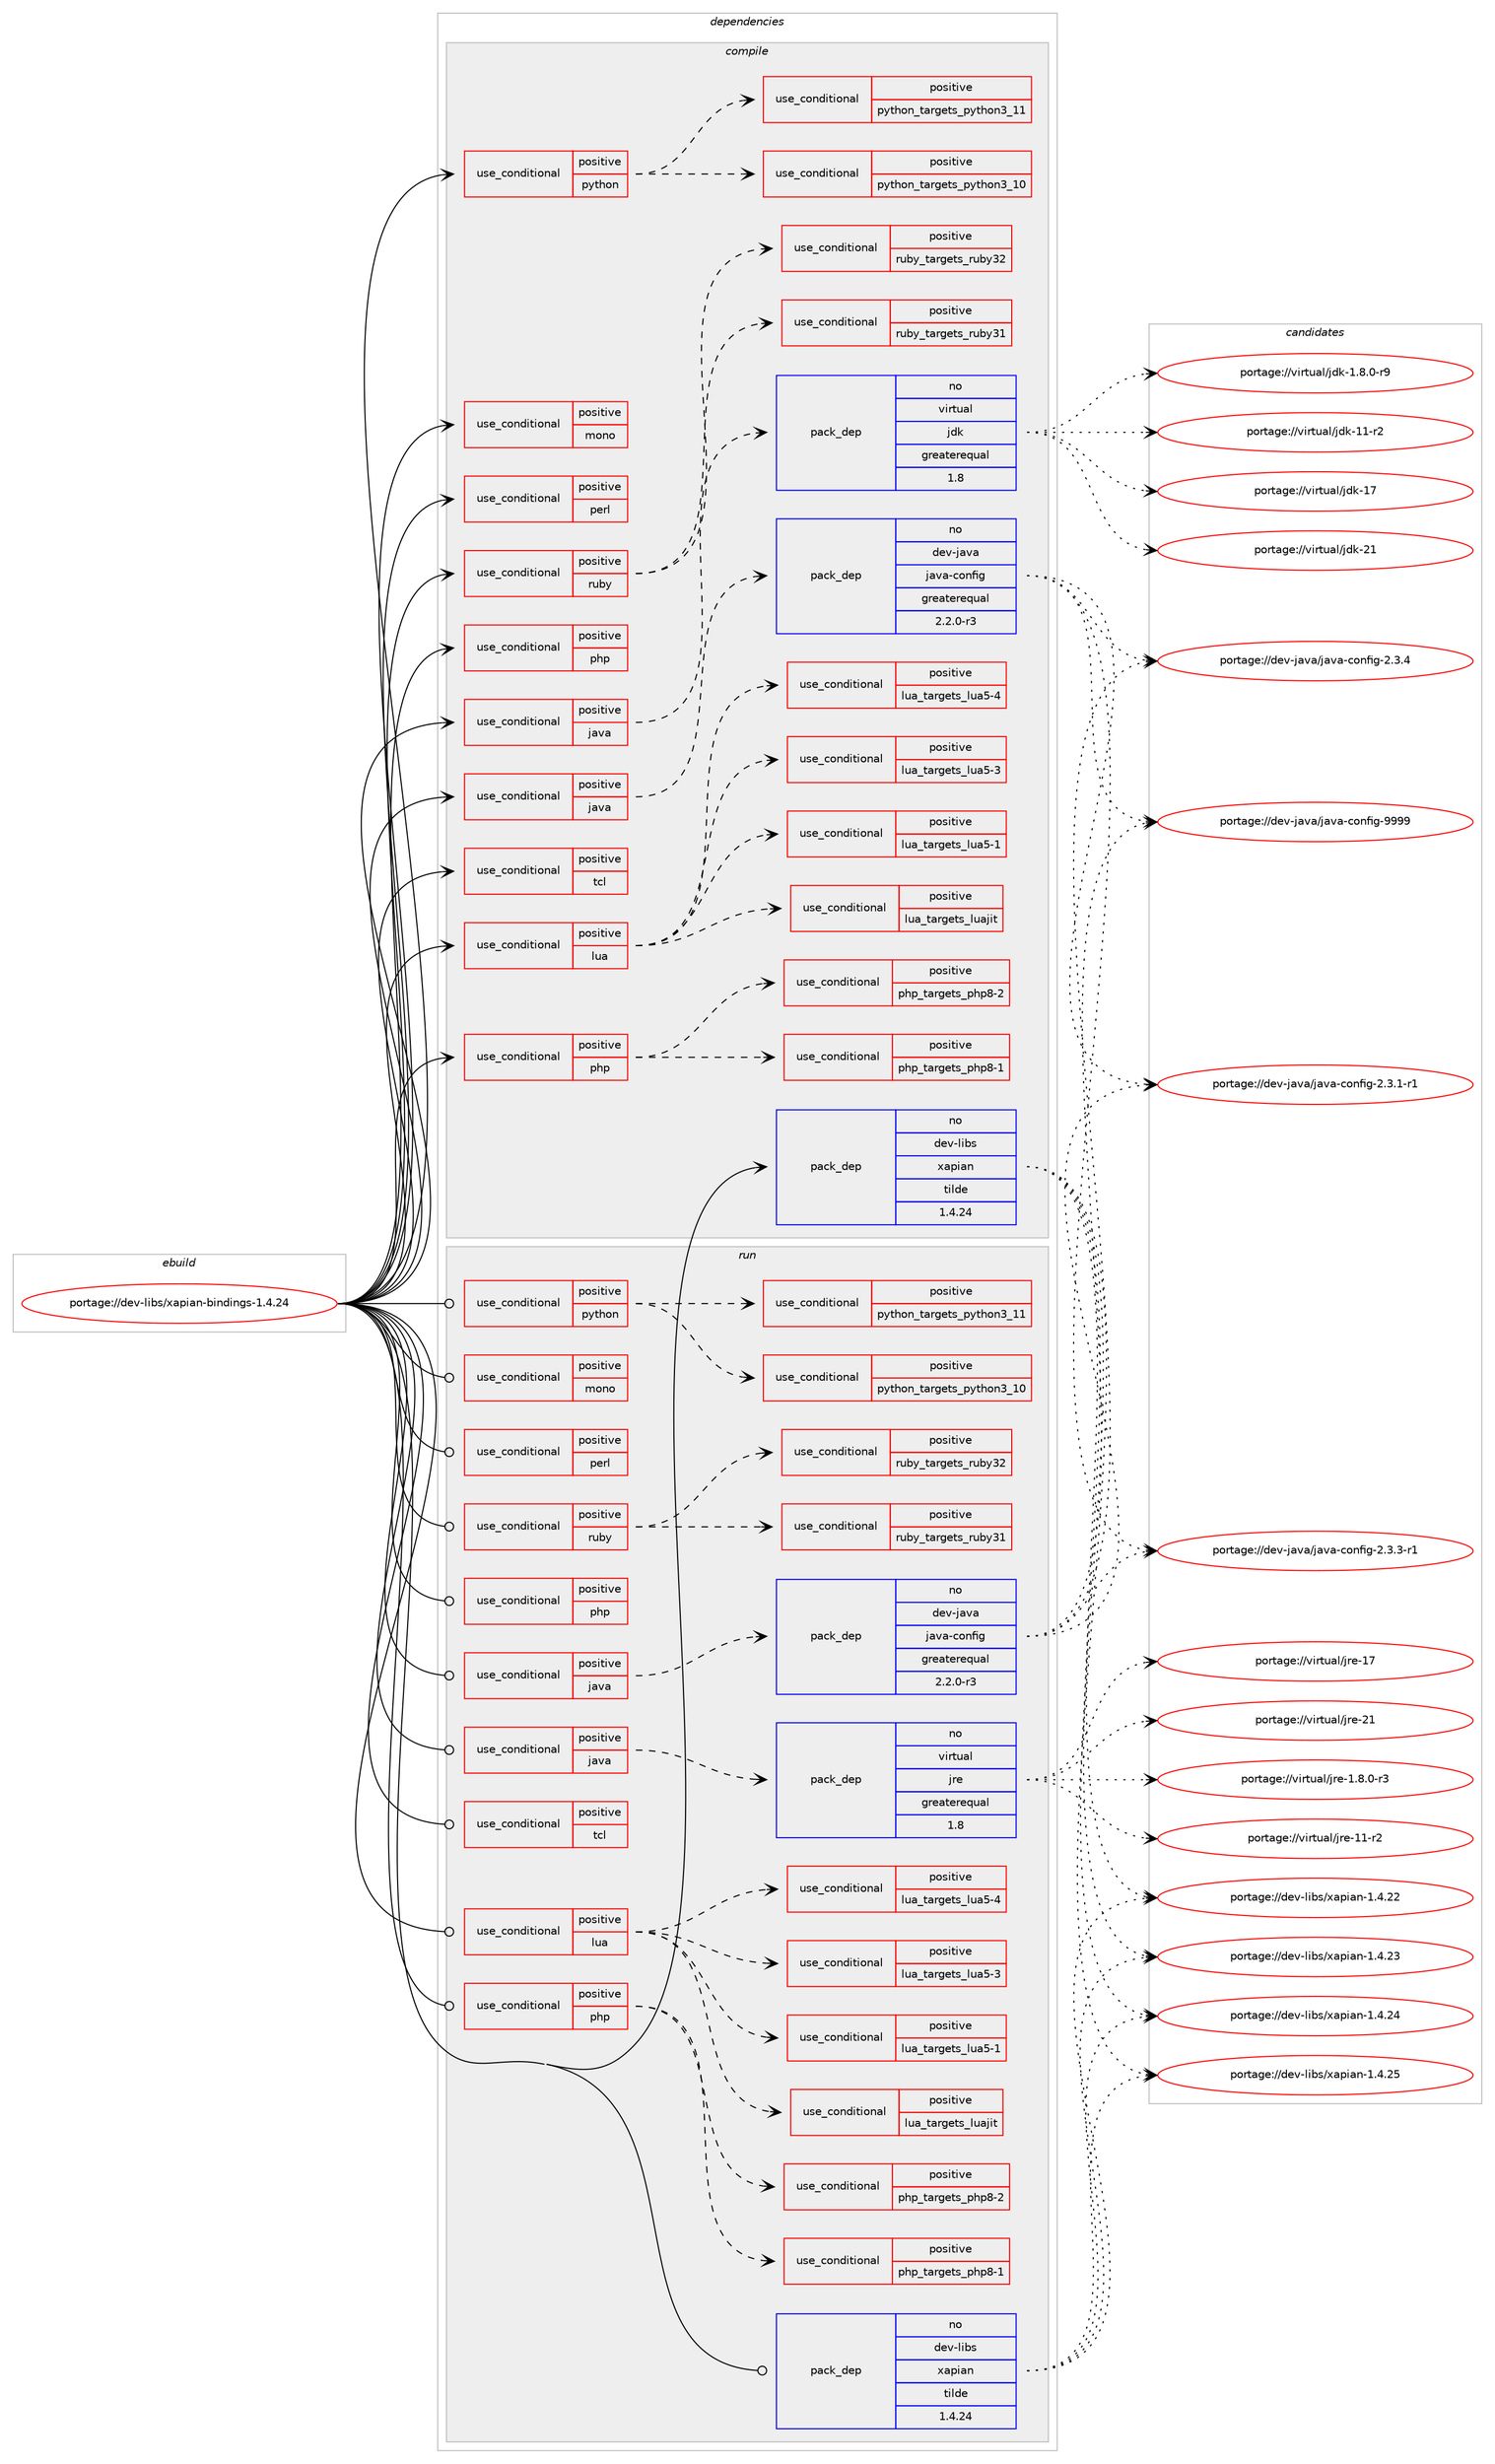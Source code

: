 digraph prolog {

# *************
# Graph options
# *************

newrank=true;
concentrate=true;
compound=true;
graph [rankdir=LR,fontname=Helvetica,fontsize=10,ranksep=1.5];#, ranksep=2.5, nodesep=0.2];
edge  [arrowhead=vee];
node  [fontname=Helvetica,fontsize=10];

# **********
# The ebuild
# **********

subgraph cluster_leftcol {
color=gray;
rank=same;
label=<<i>ebuild</i>>;
id [label="portage://dev-libs/xapian-bindings-1.4.24", color=red, width=4, href="../dev-libs/xapian-bindings-1.4.24.svg"];
}

# ****************
# The dependencies
# ****************

subgraph cluster_midcol {
color=gray;
label=<<i>dependencies</i>>;
subgraph cluster_compile {
fillcolor="#eeeeee";
style=filled;
label=<<i>compile</i>>;
subgraph cond27847 {
dependency58388 [label=<<TABLE BORDER="0" CELLBORDER="1" CELLSPACING="0" CELLPADDING="4"><TR><TD ROWSPAN="3" CELLPADDING="10">use_conditional</TD></TR><TR><TD>positive</TD></TR><TR><TD>java</TD></TR></TABLE>>, shape=none, color=red];
subgraph pack29377 {
dependency58389 [label=<<TABLE BORDER="0" CELLBORDER="1" CELLSPACING="0" CELLPADDING="4" WIDTH="220"><TR><TD ROWSPAN="6" CELLPADDING="30">pack_dep</TD></TR><TR><TD WIDTH="110">no</TD></TR><TR><TD>dev-java</TD></TR><TR><TD>java-config</TD></TR><TR><TD>greaterequal</TD></TR><TR><TD>2.2.0-r3</TD></TR></TABLE>>, shape=none, color=blue];
}
dependency58388:e -> dependency58389:w [weight=20,style="dashed",arrowhead="vee"];
}
id:e -> dependency58388:w [weight=20,style="solid",arrowhead="vee"];
subgraph cond27848 {
dependency58390 [label=<<TABLE BORDER="0" CELLBORDER="1" CELLSPACING="0" CELLPADDING="4"><TR><TD ROWSPAN="3" CELLPADDING="10">use_conditional</TD></TR><TR><TD>positive</TD></TR><TR><TD>java</TD></TR></TABLE>>, shape=none, color=red];
subgraph pack29378 {
dependency58391 [label=<<TABLE BORDER="0" CELLBORDER="1" CELLSPACING="0" CELLPADDING="4" WIDTH="220"><TR><TD ROWSPAN="6" CELLPADDING="30">pack_dep</TD></TR><TR><TD WIDTH="110">no</TD></TR><TR><TD>virtual</TD></TR><TR><TD>jdk</TD></TR><TR><TD>greaterequal</TD></TR><TR><TD>1.8</TD></TR></TABLE>>, shape=none, color=blue];
}
dependency58390:e -> dependency58391:w [weight=20,style="dashed",arrowhead="vee"];
}
id:e -> dependency58390:w [weight=20,style="solid",arrowhead="vee"];
subgraph cond27849 {
dependency58392 [label=<<TABLE BORDER="0" CELLBORDER="1" CELLSPACING="0" CELLPADDING="4"><TR><TD ROWSPAN="3" CELLPADDING="10">use_conditional</TD></TR><TR><TD>positive</TD></TR><TR><TD>lua</TD></TR></TABLE>>, shape=none, color=red];
subgraph cond27850 {
dependency58393 [label=<<TABLE BORDER="0" CELLBORDER="1" CELLSPACING="0" CELLPADDING="4"><TR><TD ROWSPAN="3" CELLPADDING="10">use_conditional</TD></TR><TR><TD>positive</TD></TR><TR><TD>lua_targets_luajit</TD></TR></TABLE>>, shape=none, color=red];
# *** BEGIN UNKNOWN DEPENDENCY TYPE (TODO) ***
# dependency58393 -> package_dependency(portage://dev-libs/xapian-bindings-1.4.24,install,no,dev-lang,luajit,none,[,,],any_same_slot,[])
# *** END UNKNOWN DEPENDENCY TYPE (TODO) ***

}
dependency58392:e -> dependency58393:w [weight=20,style="dashed",arrowhead="vee"];
subgraph cond27851 {
dependency58394 [label=<<TABLE BORDER="0" CELLBORDER="1" CELLSPACING="0" CELLPADDING="4"><TR><TD ROWSPAN="3" CELLPADDING="10">use_conditional</TD></TR><TR><TD>positive</TD></TR><TR><TD>lua_targets_lua5-1</TD></TR></TABLE>>, shape=none, color=red];
# *** BEGIN UNKNOWN DEPENDENCY TYPE (TODO) ***
# dependency58394 -> package_dependency(portage://dev-libs/xapian-bindings-1.4.24,install,no,dev-lang,lua,none,[,,],[slot(5.1)],[])
# *** END UNKNOWN DEPENDENCY TYPE (TODO) ***

}
dependency58392:e -> dependency58394:w [weight=20,style="dashed",arrowhead="vee"];
subgraph cond27852 {
dependency58395 [label=<<TABLE BORDER="0" CELLBORDER="1" CELLSPACING="0" CELLPADDING="4"><TR><TD ROWSPAN="3" CELLPADDING="10">use_conditional</TD></TR><TR><TD>positive</TD></TR><TR><TD>lua_targets_lua5-3</TD></TR></TABLE>>, shape=none, color=red];
# *** BEGIN UNKNOWN DEPENDENCY TYPE (TODO) ***
# dependency58395 -> package_dependency(portage://dev-libs/xapian-bindings-1.4.24,install,no,dev-lang,lua,none,[,,],[slot(5.3)],[])
# *** END UNKNOWN DEPENDENCY TYPE (TODO) ***

}
dependency58392:e -> dependency58395:w [weight=20,style="dashed",arrowhead="vee"];
subgraph cond27853 {
dependency58396 [label=<<TABLE BORDER="0" CELLBORDER="1" CELLSPACING="0" CELLPADDING="4"><TR><TD ROWSPAN="3" CELLPADDING="10">use_conditional</TD></TR><TR><TD>positive</TD></TR><TR><TD>lua_targets_lua5-4</TD></TR></TABLE>>, shape=none, color=red];
# *** BEGIN UNKNOWN DEPENDENCY TYPE (TODO) ***
# dependency58396 -> package_dependency(portage://dev-libs/xapian-bindings-1.4.24,install,no,dev-lang,lua,none,[,,],[slot(5.4)],[])
# *** END UNKNOWN DEPENDENCY TYPE (TODO) ***

}
dependency58392:e -> dependency58396:w [weight=20,style="dashed",arrowhead="vee"];
}
id:e -> dependency58392:w [weight=20,style="solid",arrowhead="vee"];
subgraph cond27854 {
dependency58397 [label=<<TABLE BORDER="0" CELLBORDER="1" CELLSPACING="0" CELLPADDING="4"><TR><TD ROWSPAN="3" CELLPADDING="10">use_conditional</TD></TR><TR><TD>positive</TD></TR><TR><TD>mono</TD></TR></TABLE>>, shape=none, color=red];
# *** BEGIN UNKNOWN DEPENDENCY TYPE (TODO) ***
# dependency58397 -> package_dependency(portage://dev-libs/xapian-bindings-1.4.24,install,no,dev-lang,mono,none,[,,],[],[])
# *** END UNKNOWN DEPENDENCY TYPE (TODO) ***

}
id:e -> dependency58397:w [weight=20,style="solid",arrowhead="vee"];
subgraph cond27855 {
dependency58398 [label=<<TABLE BORDER="0" CELLBORDER="1" CELLSPACING="0" CELLPADDING="4"><TR><TD ROWSPAN="3" CELLPADDING="10">use_conditional</TD></TR><TR><TD>positive</TD></TR><TR><TD>perl</TD></TR></TABLE>>, shape=none, color=red];
# *** BEGIN UNKNOWN DEPENDENCY TYPE (TODO) ***
# dependency58398 -> package_dependency(portage://dev-libs/xapian-bindings-1.4.24,install,no,dev-lang,perl,none,[,,],any_same_slot,[])
# *** END UNKNOWN DEPENDENCY TYPE (TODO) ***

}
id:e -> dependency58398:w [weight=20,style="solid",arrowhead="vee"];
subgraph cond27856 {
dependency58399 [label=<<TABLE BORDER="0" CELLBORDER="1" CELLSPACING="0" CELLPADDING="4"><TR><TD ROWSPAN="3" CELLPADDING="10">use_conditional</TD></TR><TR><TD>positive</TD></TR><TR><TD>php</TD></TR></TABLE>>, shape=none, color=red];
subgraph cond27857 {
dependency58400 [label=<<TABLE BORDER="0" CELLBORDER="1" CELLSPACING="0" CELLPADDING="4"><TR><TD ROWSPAN="3" CELLPADDING="10">use_conditional</TD></TR><TR><TD>positive</TD></TR><TR><TD>php_targets_php8-1</TD></TR></TABLE>>, shape=none, color=red];
# *** BEGIN UNKNOWN DEPENDENCY TYPE (TODO) ***
# dependency58400 -> package_dependency(portage://dev-libs/xapian-bindings-1.4.24,install,no,dev-lang,php,none,[,,],[slot(8.1)],[])
# *** END UNKNOWN DEPENDENCY TYPE (TODO) ***

}
dependency58399:e -> dependency58400:w [weight=20,style="dashed",arrowhead="vee"];
subgraph cond27858 {
dependency58401 [label=<<TABLE BORDER="0" CELLBORDER="1" CELLSPACING="0" CELLPADDING="4"><TR><TD ROWSPAN="3" CELLPADDING="10">use_conditional</TD></TR><TR><TD>positive</TD></TR><TR><TD>php_targets_php8-2</TD></TR></TABLE>>, shape=none, color=red];
# *** BEGIN UNKNOWN DEPENDENCY TYPE (TODO) ***
# dependency58401 -> package_dependency(portage://dev-libs/xapian-bindings-1.4.24,install,no,dev-lang,php,none,[,,],[slot(8.2)],[])
# *** END UNKNOWN DEPENDENCY TYPE (TODO) ***

}
dependency58399:e -> dependency58401:w [weight=20,style="dashed",arrowhead="vee"];
}
id:e -> dependency58399:w [weight=20,style="solid",arrowhead="vee"];
subgraph cond27859 {
dependency58402 [label=<<TABLE BORDER="0" CELLBORDER="1" CELLSPACING="0" CELLPADDING="4"><TR><TD ROWSPAN="3" CELLPADDING="10">use_conditional</TD></TR><TR><TD>positive</TD></TR><TR><TD>php</TD></TR></TABLE>>, shape=none, color=red];
# *** BEGIN UNKNOWN DEPENDENCY TYPE (TODO) ***
# dependency58402 -> package_dependency(portage://dev-libs/xapian-bindings-1.4.24,install,no,dev-lang,php,none,[,,],any_same_slot,[use(disable(threads),none)])
# *** END UNKNOWN DEPENDENCY TYPE (TODO) ***

}
id:e -> dependency58402:w [weight=20,style="solid",arrowhead="vee"];
subgraph cond27860 {
dependency58403 [label=<<TABLE BORDER="0" CELLBORDER="1" CELLSPACING="0" CELLPADDING="4"><TR><TD ROWSPAN="3" CELLPADDING="10">use_conditional</TD></TR><TR><TD>positive</TD></TR><TR><TD>python</TD></TR></TABLE>>, shape=none, color=red];
# *** BEGIN UNKNOWN DEPENDENCY TYPE (TODO) ***
# dependency58403 -> package_dependency(portage://dev-libs/xapian-bindings-1.4.24,install,no,dev-python,sphinx,none,[,,],[],[use(optenable(python_targets_python3_10),negative),use(optenable(python_targets_python3_11),negative)])
# *** END UNKNOWN DEPENDENCY TYPE (TODO) ***

subgraph cond27861 {
dependency58404 [label=<<TABLE BORDER="0" CELLBORDER="1" CELLSPACING="0" CELLPADDING="4"><TR><TD ROWSPAN="3" CELLPADDING="10">use_conditional</TD></TR><TR><TD>positive</TD></TR><TR><TD>python_targets_python3_10</TD></TR></TABLE>>, shape=none, color=red];
# *** BEGIN UNKNOWN DEPENDENCY TYPE (TODO) ***
# dependency58404 -> package_dependency(portage://dev-libs/xapian-bindings-1.4.24,install,no,dev-lang,python,none,[,,],[slot(3.10)],[use(enable(threads),positive)])
# *** END UNKNOWN DEPENDENCY TYPE (TODO) ***

}
dependency58403:e -> dependency58404:w [weight=20,style="dashed",arrowhead="vee"];
subgraph cond27862 {
dependency58405 [label=<<TABLE BORDER="0" CELLBORDER="1" CELLSPACING="0" CELLPADDING="4"><TR><TD ROWSPAN="3" CELLPADDING="10">use_conditional</TD></TR><TR><TD>positive</TD></TR><TR><TD>python_targets_python3_11</TD></TR></TABLE>>, shape=none, color=red];
# *** BEGIN UNKNOWN DEPENDENCY TYPE (TODO) ***
# dependency58405 -> package_dependency(portage://dev-libs/xapian-bindings-1.4.24,install,no,dev-lang,python,none,[,,],[slot(3.11)],[use(enable(threads),positive)])
# *** END UNKNOWN DEPENDENCY TYPE (TODO) ***

}
dependency58403:e -> dependency58405:w [weight=20,style="dashed",arrowhead="vee"];
}
id:e -> dependency58403:w [weight=20,style="solid",arrowhead="vee"];
subgraph cond27863 {
dependency58406 [label=<<TABLE BORDER="0" CELLBORDER="1" CELLSPACING="0" CELLPADDING="4"><TR><TD ROWSPAN="3" CELLPADDING="10">use_conditional</TD></TR><TR><TD>positive</TD></TR><TR><TD>ruby</TD></TR></TABLE>>, shape=none, color=red];
subgraph cond27864 {
dependency58407 [label=<<TABLE BORDER="0" CELLBORDER="1" CELLSPACING="0" CELLPADDING="4"><TR><TD ROWSPAN="3" CELLPADDING="10">use_conditional</TD></TR><TR><TD>positive</TD></TR><TR><TD>ruby_targets_ruby31</TD></TR></TABLE>>, shape=none, color=red];
# *** BEGIN UNKNOWN DEPENDENCY TYPE (TODO) ***
# dependency58407 -> package_dependency(portage://dev-libs/xapian-bindings-1.4.24,install,no,dev-lang,ruby,none,[,,],[slot(3.1)],[])
# *** END UNKNOWN DEPENDENCY TYPE (TODO) ***

}
dependency58406:e -> dependency58407:w [weight=20,style="dashed",arrowhead="vee"];
subgraph cond27865 {
dependency58408 [label=<<TABLE BORDER="0" CELLBORDER="1" CELLSPACING="0" CELLPADDING="4"><TR><TD ROWSPAN="3" CELLPADDING="10">use_conditional</TD></TR><TR><TD>positive</TD></TR><TR><TD>ruby_targets_ruby32</TD></TR></TABLE>>, shape=none, color=red];
# *** BEGIN UNKNOWN DEPENDENCY TYPE (TODO) ***
# dependency58408 -> package_dependency(portage://dev-libs/xapian-bindings-1.4.24,install,no,dev-lang,ruby,none,[,,],[slot(3.2)],[])
# *** END UNKNOWN DEPENDENCY TYPE (TODO) ***

}
dependency58406:e -> dependency58408:w [weight=20,style="dashed",arrowhead="vee"];
}
id:e -> dependency58406:w [weight=20,style="solid",arrowhead="vee"];
subgraph cond27866 {
dependency58409 [label=<<TABLE BORDER="0" CELLBORDER="1" CELLSPACING="0" CELLPADDING="4"><TR><TD ROWSPAN="3" CELLPADDING="10">use_conditional</TD></TR><TR><TD>positive</TD></TR><TR><TD>tcl</TD></TR></TABLE>>, shape=none, color=red];
# *** BEGIN UNKNOWN DEPENDENCY TYPE (TODO) ***
# dependency58409 -> package_dependency(portage://dev-libs/xapian-bindings-1.4.24,install,no,dev-lang,tcl,none,[,,],any_same_slot,[])
# *** END UNKNOWN DEPENDENCY TYPE (TODO) ***

}
id:e -> dependency58409:w [weight=20,style="solid",arrowhead="vee"];
subgraph pack29379 {
dependency58410 [label=<<TABLE BORDER="0" CELLBORDER="1" CELLSPACING="0" CELLPADDING="4" WIDTH="220"><TR><TD ROWSPAN="6" CELLPADDING="30">pack_dep</TD></TR><TR><TD WIDTH="110">no</TD></TR><TR><TD>dev-libs</TD></TR><TR><TD>xapian</TD></TR><TR><TD>tilde</TD></TR><TR><TD>1.4.24</TD></TR></TABLE>>, shape=none, color=blue];
}
id:e -> dependency58410:w [weight=20,style="solid",arrowhead="vee"];
# *** BEGIN UNKNOWN DEPENDENCY TYPE (TODO) ***
# id -> package_dependency(portage://dev-libs/xapian-bindings-1.4.24,install,no,virtual,pkgconfig,none,[,,],[],[])
# *** END UNKNOWN DEPENDENCY TYPE (TODO) ***

}
subgraph cluster_compileandrun {
fillcolor="#eeeeee";
style=filled;
label=<<i>compile and run</i>>;
}
subgraph cluster_run {
fillcolor="#eeeeee";
style=filled;
label=<<i>run</i>>;
subgraph cond27867 {
dependency58411 [label=<<TABLE BORDER="0" CELLBORDER="1" CELLSPACING="0" CELLPADDING="4"><TR><TD ROWSPAN="3" CELLPADDING="10">use_conditional</TD></TR><TR><TD>positive</TD></TR><TR><TD>java</TD></TR></TABLE>>, shape=none, color=red];
subgraph pack29380 {
dependency58412 [label=<<TABLE BORDER="0" CELLBORDER="1" CELLSPACING="0" CELLPADDING="4" WIDTH="220"><TR><TD ROWSPAN="6" CELLPADDING="30">pack_dep</TD></TR><TR><TD WIDTH="110">no</TD></TR><TR><TD>dev-java</TD></TR><TR><TD>java-config</TD></TR><TR><TD>greaterequal</TD></TR><TR><TD>2.2.0-r3</TD></TR></TABLE>>, shape=none, color=blue];
}
dependency58411:e -> dependency58412:w [weight=20,style="dashed",arrowhead="vee"];
}
id:e -> dependency58411:w [weight=20,style="solid",arrowhead="odot"];
subgraph cond27868 {
dependency58413 [label=<<TABLE BORDER="0" CELLBORDER="1" CELLSPACING="0" CELLPADDING="4"><TR><TD ROWSPAN="3" CELLPADDING="10">use_conditional</TD></TR><TR><TD>positive</TD></TR><TR><TD>java</TD></TR></TABLE>>, shape=none, color=red];
subgraph pack29381 {
dependency58414 [label=<<TABLE BORDER="0" CELLBORDER="1" CELLSPACING="0" CELLPADDING="4" WIDTH="220"><TR><TD ROWSPAN="6" CELLPADDING="30">pack_dep</TD></TR><TR><TD WIDTH="110">no</TD></TR><TR><TD>virtual</TD></TR><TR><TD>jre</TD></TR><TR><TD>greaterequal</TD></TR><TR><TD>1.8</TD></TR></TABLE>>, shape=none, color=blue];
}
dependency58413:e -> dependency58414:w [weight=20,style="dashed",arrowhead="vee"];
}
id:e -> dependency58413:w [weight=20,style="solid",arrowhead="odot"];
subgraph cond27869 {
dependency58415 [label=<<TABLE BORDER="0" CELLBORDER="1" CELLSPACING="0" CELLPADDING="4"><TR><TD ROWSPAN="3" CELLPADDING="10">use_conditional</TD></TR><TR><TD>positive</TD></TR><TR><TD>lua</TD></TR></TABLE>>, shape=none, color=red];
subgraph cond27870 {
dependency58416 [label=<<TABLE BORDER="0" CELLBORDER="1" CELLSPACING="0" CELLPADDING="4"><TR><TD ROWSPAN="3" CELLPADDING="10">use_conditional</TD></TR><TR><TD>positive</TD></TR><TR><TD>lua_targets_luajit</TD></TR></TABLE>>, shape=none, color=red];
# *** BEGIN UNKNOWN DEPENDENCY TYPE (TODO) ***
# dependency58416 -> package_dependency(portage://dev-libs/xapian-bindings-1.4.24,run,no,dev-lang,luajit,none,[,,],any_same_slot,[])
# *** END UNKNOWN DEPENDENCY TYPE (TODO) ***

}
dependency58415:e -> dependency58416:w [weight=20,style="dashed",arrowhead="vee"];
subgraph cond27871 {
dependency58417 [label=<<TABLE BORDER="0" CELLBORDER="1" CELLSPACING="0" CELLPADDING="4"><TR><TD ROWSPAN="3" CELLPADDING="10">use_conditional</TD></TR><TR><TD>positive</TD></TR><TR><TD>lua_targets_lua5-1</TD></TR></TABLE>>, shape=none, color=red];
# *** BEGIN UNKNOWN DEPENDENCY TYPE (TODO) ***
# dependency58417 -> package_dependency(portage://dev-libs/xapian-bindings-1.4.24,run,no,dev-lang,lua,none,[,,],[slot(5.1)],[])
# *** END UNKNOWN DEPENDENCY TYPE (TODO) ***

}
dependency58415:e -> dependency58417:w [weight=20,style="dashed",arrowhead="vee"];
subgraph cond27872 {
dependency58418 [label=<<TABLE BORDER="0" CELLBORDER="1" CELLSPACING="0" CELLPADDING="4"><TR><TD ROWSPAN="3" CELLPADDING="10">use_conditional</TD></TR><TR><TD>positive</TD></TR><TR><TD>lua_targets_lua5-3</TD></TR></TABLE>>, shape=none, color=red];
# *** BEGIN UNKNOWN DEPENDENCY TYPE (TODO) ***
# dependency58418 -> package_dependency(portage://dev-libs/xapian-bindings-1.4.24,run,no,dev-lang,lua,none,[,,],[slot(5.3)],[])
# *** END UNKNOWN DEPENDENCY TYPE (TODO) ***

}
dependency58415:e -> dependency58418:w [weight=20,style="dashed",arrowhead="vee"];
subgraph cond27873 {
dependency58419 [label=<<TABLE BORDER="0" CELLBORDER="1" CELLSPACING="0" CELLPADDING="4"><TR><TD ROWSPAN="3" CELLPADDING="10">use_conditional</TD></TR><TR><TD>positive</TD></TR><TR><TD>lua_targets_lua5-4</TD></TR></TABLE>>, shape=none, color=red];
# *** BEGIN UNKNOWN DEPENDENCY TYPE (TODO) ***
# dependency58419 -> package_dependency(portage://dev-libs/xapian-bindings-1.4.24,run,no,dev-lang,lua,none,[,,],[slot(5.4)],[])
# *** END UNKNOWN DEPENDENCY TYPE (TODO) ***

}
dependency58415:e -> dependency58419:w [weight=20,style="dashed",arrowhead="vee"];
}
id:e -> dependency58415:w [weight=20,style="solid",arrowhead="odot"];
subgraph cond27874 {
dependency58420 [label=<<TABLE BORDER="0" CELLBORDER="1" CELLSPACING="0" CELLPADDING="4"><TR><TD ROWSPAN="3" CELLPADDING="10">use_conditional</TD></TR><TR><TD>positive</TD></TR><TR><TD>mono</TD></TR></TABLE>>, shape=none, color=red];
# *** BEGIN UNKNOWN DEPENDENCY TYPE (TODO) ***
# dependency58420 -> package_dependency(portage://dev-libs/xapian-bindings-1.4.24,run,no,dev-lang,mono,none,[,,],[],[])
# *** END UNKNOWN DEPENDENCY TYPE (TODO) ***

}
id:e -> dependency58420:w [weight=20,style="solid",arrowhead="odot"];
subgraph cond27875 {
dependency58421 [label=<<TABLE BORDER="0" CELLBORDER="1" CELLSPACING="0" CELLPADDING="4"><TR><TD ROWSPAN="3" CELLPADDING="10">use_conditional</TD></TR><TR><TD>positive</TD></TR><TR><TD>perl</TD></TR></TABLE>>, shape=none, color=red];
# *** BEGIN UNKNOWN DEPENDENCY TYPE (TODO) ***
# dependency58421 -> package_dependency(portage://dev-libs/xapian-bindings-1.4.24,run,no,dev-lang,perl,none,[,,],any_same_slot,[])
# *** END UNKNOWN DEPENDENCY TYPE (TODO) ***

}
id:e -> dependency58421:w [weight=20,style="solid",arrowhead="odot"];
subgraph cond27876 {
dependency58422 [label=<<TABLE BORDER="0" CELLBORDER="1" CELLSPACING="0" CELLPADDING="4"><TR><TD ROWSPAN="3" CELLPADDING="10">use_conditional</TD></TR><TR><TD>positive</TD></TR><TR><TD>php</TD></TR></TABLE>>, shape=none, color=red];
subgraph cond27877 {
dependency58423 [label=<<TABLE BORDER="0" CELLBORDER="1" CELLSPACING="0" CELLPADDING="4"><TR><TD ROWSPAN="3" CELLPADDING="10">use_conditional</TD></TR><TR><TD>positive</TD></TR><TR><TD>php_targets_php8-1</TD></TR></TABLE>>, shape=none, color=red];
# *** BEGIN UNKNOWN DEPENDENCY TYPE (TODO) ***
# dependency58423 -> package_dependency(portage://dev-libs/xapian-bindings-1.4.24,run,no,dev-lang,php,none,[,,],[slot(8.1)],[])
# *** END UNKNOWN DEPENDENCY TYPE (TODO) ***

}
dependency58422:e -> dependency58423:w [weight=20,style="dashed",arrowhead="vee"];
subgraph cond27878 {
dependency58424 [label=<<TABLE BORDER="0" CELLBORDER="1" CELLSPACING="0" CELLPADDING="4"><TR><TD ROWSPAN="3" CELLPADDING="10">use_conditional</TD></TR><TR><TD>positive</TD></TR><TR><TD>php_targets_php8-2</TD></TR></TABLE>>, shape=none, color=red];
# *** BEGIN UNKNOWN DEPENDENCY TYPE (TODO) ***
# dependency58424 -> package_dependency(portage://dev-libs/xapian-bindings-1.4.24,run,no,dev-lang,php,none,[,,],[slot(8.2)],[])
# *** END UNKNOWN DEPENDENCY TYPE (TODO) ***

}
dependency58422:e -> dependency58424:w [weight=20,style="dashed",arrowhead="vee"];
}
id:e -> dependency58422:w [weight=20,style="solid",arrowhead="odot"];
subgraph cond27879 {
dependency58425 [label=<<TABLE BORDER="0" CELLBORDER="1" CELLSPACING="0" CELLPADDING="4"><TR><TD ROWSPAN="3" CELLPADDING="10">use_conditional</TD></TR><TR><TD>positive</TD></TR><TR><TD>php</TD></TR></TABLE>>, shape=none, color=red];
# *** BEGIN UNKNOWN DEPENDENCY TYPE (TODO) ***
# dependency58425 -> package_dependency(portage://dev-libs/xapian-bindings-1.4.24,run,no,dev-lang,php,none,[,,],any_same_slot,[use(disable(threads),none)])
# *** END UNKNOWN DEPENDENCY TYPE (TODO) ***

}
id:e -> dependency58425:w [weight=20,style="solid",arrowhead="odot"];
subgraph cond27880 {
dependency58426 [label=<<TABLE BORDER="0" CELLBORDER="1" CELLSPACING="0" CELLPADDING="4"><TR><TD ROWSPAN="3" CELLPADDING="10">use_conditional</TD></TR><TR><TD>positive</TD></TR><TR><TD>python</TD></TR></TABLE>>, shape=none, color=red];
# *** BEGIN UNKNOWN DEPENDENCY TYPE (TODO) ***
# dependency58426 -> package_dependency(portage://dev-libs/xapian-bindings-1.4.24,run,no,dev-python,sphinx,none,[,,],[],[use(optenable(python_targets_python3_10),negative),use(optenable(python_targets_python3_11),negative)])
# *** END UNKNOWN DEPENDENCY TYPE (TODO) ***

subgraph cond27881 {
dependency58427 [label=<<TABLE BORDER="0" CELLBORDER="1" CELLSPACING="0" CELLPADDING="4"><TR><TD ROWSPAN="3" CELLPADDING="10">use_conditional</TD></TR><TR><TD>positive</TD></TR><TR><TD>python_targets_python3_10</TD></TR></TABLE>>, shape=none, color=red];
# *** BEGIN UNKNOWN DEPENDENCY TYPE (TODO) ***
# dependency58427 -> package_dependency(portage://dev-libs/xapian-bindings-1.4.24,run,no,dev-lang,python,none,[,,],[slot(3.10)],[use(enable(threads),positive)])
# *** END UNKNOWN DEPENDENCY TYPE (TODO) ***

}
dependency58426:e -> dependency58427:w [weight=20,style="dashed",arrowhead="vee"];
subgraph cond27882 {
dependency58428 [label=<<TABLE BORDER="0" CELLBORDER="1" CELLSPACING="0" CELLPADDING="4"><TR><TD ROWSPAN="3" CELLPADDING="10">use_conditional</TD></TR><TR><TD>positive</TD></TR><TR><TD>python_targets_python3_11</TD></TR></TABLE>>, shape=none, color=red];
# *** BEGIN UNKNOWN DEPENDENCY TYPE (TODO) ***
# dependency58428 -> package_dependency(portage://dev-libs/xapian-bindings-1.4.24,run,no,dev-lang,python,none,[,,],[slot(3.11)],[use(enable(threads),positive)])
# *** END UNKNOWN DEPENDENCY TYPE (TODO) ***

}
dependency58426:e -> dependency58428:w [weight=20,style="dashed",arrowhead="vee"];
}
id:e -> dependency58426:w [weight=20,style="solid",arrowhead="odot"];
subgraph cond27883 {
dependency58429 [label=<<TABLE BORDER="0" CELLBORDER="1" CELLSPACING="0" CELLPADDING="4"><TR><TD ROWSPAN="3" CELLPADDING="10">use_conditional</TD></TR><TR><TD>positive</TD></TR><TR><TD>ruby</TD></TR></TABLE>>, shape=none, color=red];
subgraph cond27884 {
dependency58430 [label=<<TABLE BORDER="0" CELLBORDER="1" CELLSPACING="0" CELLPADDING="4"><TR><TD ROWSPAN="3" CELLPADDING="10">use_conditional</TD></TR><TR><TD>positive</TD></TR><TR><TD>ruby_targets_ruby31</TD></TR></TABLE>>, shape=none, color=red];
# *** BEGIN UNKNOWN DEPENDENCY TYPE (TODO) ***
# dependency58430 -> package_dependency(portage://dev-libs/xapian-bindings-1.4.24,run,no,dev-lang,ruby,none,[,,],[slot(3.1)],[])
# *** END UNKNOWN DEPENDENCY TYPE (TODO) ***

}
dependency58429:e -> dependency58430:w [weight=20,style="dashed",arrowhead="vee"];
subgraph cond27885 {
dependency58431 [label=<<TABLE BORDER="0" CELLBORDER="1" CELLSPACING="0" CELLPADDING="4"><TR><TD ROWSPAN="3" CELLPADDING="10">use_conditional</TD></TR><TR><TD>positive</TD></TR><TR><TD>ruby_targets_ruby32</TD></TR></TABLE>>, shape=none, color=red];
# *** BEGIN UNKNOWN DEPENDENCY TYPE (TODO) ***
# dependency58431 -> package_dependency(portage://dev-libs/xapian-bindings-1.4.24,run,no,dev-lang,ruby,none,[,,],[slot(3.2)],[])
# *** END UNKNOWN DEPENDENCY TYPE (TODO) ***

}
dependency58429:e -> dependency58431:w [weight=20,style="dashed",arrowhead="vee"];
}
id:e -> dependency58429:w [weight=20,style="solid",arrowhead="odot"];
subgraph cond27886 {
dependency58432 [label=<<TABLE BORDER="0" CELLBORDER="1" CELLSPACING="0" CELLPADDING="4"><TR><TD ROWSPAN="3" CELLPADDING="10">use_conditional</TD></TR><TR><TD>positive</TD></TR><TR><TD>tcl</TD></TR></TABLE>>, shape=none, color=red];
# *** BEGIN UNKNOWN DEPENDENCY TYPE (TODO) ***
# dependency58432 -> package_dependency(portage://dev-libs/xapian-bindings-1.4.24,run,no,dev-lang,tcl,none,[,,],any_same_slot,[])
# *** END UNKNOWN DEPENDENCY TYPE (TODO) ***

}
id:e -> dependency58432:w [weight=20,style="solid",arrowhead="odot"];
subgraph pack29382 {
dependency58433 [label=<<TABLE BORDER="0" CELLBORDER="1" CELLSPACING="0" CELLPADDING="4" WIDTH="220"><TR><TD ROWSPAN="6" CELLPADDING="30">pack_dep</TD></TR><TR><TD WIDTH="110">no</TD></TR><TR><TD>dev-libs</TD></TR><TR><TD>xapian</TD></TR><TR><TD>tilde</TD></TR><TR><TD>1.4.24</TD></TR></TABLE>>, shape=none, color=blue];
}
id:e -> dependency58433:w [weight=20,style="solid",arrowhead="odot"];
}
}

# **************
# The candidates
# **************

subgraph cluster_choices {
rank=same;
color=gray;
label=<<i>candidates</i>>;

subgraph choice29377 {
color=black;
nodesep=1;
choice10010111845106971189747106971189745991111101021051034550465146494511449 [label="portage://dev-java/java-config-2.3.1-r1", color=red, width=4,href="../dev-java/java-config-2.3.1-r1.svg"];
choice10010111845106971189747106971189745991111101021051034550465146514511449 [label="portage://dev-java/java-config-2.3.3-r1", color=red, width=4,href="../dev-java/java-config-2.3.3-r1.svg"];
choice1001011184510697118974710697118974599111110102105103455046514652 [label="portage://dev-java/java-config-2.3.4", color=red, width=4,href="../dev-java/java-config-2.3.4.svg"];
choice10010111845106971189747106971189745991111101021051034557575757 [label="portage://dev-java/java-config-9999", color=red, width=4,href="../dev-java/java-config-9999.svg"];
dependency58389:e -> choice10010111845106971189747106971189745991111101021051034550465146494511449:w [style=dotted,weight="100"];
dependency58389:e -> choice10010111845106971189747106971189745991111101021051034550465146514511449:w [style=dotted,weight="100"];
dependency58389:e -> choice1001011184510697118974710697118974599111110102105103455046514652:w [style=dotted,weight="100"];
dependency58389:e -> choice10010111845106971189747106971189745991111101021051034557575757:w [style=dotted,weight="100"];
}
subgraph choice29378 {
color=black;
nodesep=1;
choice11810511411611797108471061001074549465646484511457 [label="portage://virtual/jdk-1.8.0-r9", color=red, width=4,href="../virtual/jdk-1.8.0-r9.svg"];
choice11810511411611797108471061001074549494511450 [label="portage://virtual/jdk-11-r2", color=red, width=4,href="../virtual/jdk-11-r2.svg"];
choice1181051141161179710847106100107454955 [label="portage://virtual/jdk-17", color=red, width=4,href="../virtual/jdk-17.svg"];
choice1181051141161179710847106100107455049 [label="portage://virtual/jdk-21", color=red, width=4,href="../virtual/jdk-21.svg"];
dependency58391:e -> choice11810511411611797108471061001074549465646484511457:w [style=dotted,weight="100"];
dependency58391:e -> choice11810511411611797108471061001074549494511450:w [style=dotted,weight="100"];
dependency58391:e -> choice1181051141161179710847106100107454955:w [style=dotted,weight="100"];
dependency58391:e -> choice1181051141161179710847106100107455049:w [style=dotted,weight="100"];
}
subgraph choice29379 {
color=black;
nodesep=1;
choice100101118451081059811547120971121059711045494652465050 [label="portage://dev-libs/xapian-1.4.22", color=red, width=4,href="../dev-libs/xapian-1.4.22.svg"];
choice100101118451081059811547120971121059711045494652465051 [label="portage://dev-libs/xapian-1.4.23", color=red, width=4,href="../dev-libs/xapian-1.4.23.svg"];
choice100101118451081059811547120971121059711045494652465052 [label="portage://dev-libs/xapian-1.4.24", color=red, width=4,href="../dev-libs/xapian-1.4.24.svg"];
choice100101118451081059811547120971121059711045494652465053 [label="portage://dev-libs/xapian-1.4.25", color=red, width=4,href="../dev-libs/xapian-1.4.25.svg"];
dependency58410:e -> choice100101118451081059811547120971121059711045494652465050:w [style=dotted,weight="100"];
dependency58410:e -> choice100101118451081059811547120971121059711045494652465051:w [style=dotted,weight="100"];
dependency58410:e -> choice100101118451081059811547120971121059711045494652465052:w [style=dotted,weight="100"];
dependency58410:e -> choice100101118451081059811547120971121059711045494652465053:w [style=dotted,weight="100"];
}
subgraph choice29380 {
color=black;
nodesep=1;
choice10010111845106971189747106971189745991111101021051034550465146494511449 [label="portage://dev-java/java-config-2.3.1-r1", color=red, width=4,href="../dev-java/java-config-2.3.1-r1.svg"];
choice10010111845106971189747106971189745991111101021051034550465146514511449 [label="portage://dev-java/java-config-2.3.3-r1", color=red, width=4,href="../dev-java/java-config-2.3.3-r1.svg"];
choice1001011184510697118974710697118974599111110102105103455046514652 [label="portage://dev-java/java-config-2.3.4", color=red, width=4,href="../dev-java/java-config-2.3.4.svg"];
choice10010111845106971189747106971189745991111101021051034557575757 [label="portage://dev-java/java-config-9999", color=red, width=4,href="../dev-java/java-config-9999.svg"];
dependency58412:e -> choice10010111845106971189747106971189745991111101021051034550465146494511449:w [style=dotted,weight="100"];
dependency58412:e -> choice10010111845106971189747106971189745991111101021051034550465146514511449:w [style=dotted,weight="100"];
dependency58412:e -> choice1001011184510697118974710697118974599111110102105103455046514652:w [style=dotted,weight="100"];
dependency58412:e -> choice10010111845106971189747106971189745991111101021051034557575757:w [style=dotted,weight="100"];
}
subgraph choice29381 {
color=black;
nodesep=1;
choice11810511411611797108471061141014549465646484511451 [label="portage://virtual/jre-1.8.0-r3", color=red, width=4,href="../virtual/jre-1.8.0-r3.svg"];
choice11810511411611797108471061141014549494511450 [label="portage://virtual/jre-11-r2", color=red, width=4,href="../virtual/jre-11-r2.svg"];
choice1181051141161179710847106114101454955 [label="portage://virtual/jre-17", color=red, width=4,href="../virtual/jre-17.svg"];
choice1181051141161179710847106114101455049 [label="portage://virtual/jre-21", color=red, width=4,href="../virtual/jre-21.svg"];
dependency58414:e -> choice11810511411611797108471061141014549465646484511451:w [style=dotted,weight="100"];
dependency58414:e -> choice11810511411611797108471061141014549494511450:w [style=dotted,weight="100"];
dependency58414:e -> choice1181051141161179710847106114101454955:w [style=dotted,weight="100"];
dependency58414:e -> choice1181051141161179710847106114101455049:w [style=dotted,weight="100"];
}
subgraph choice29382 {
color=black;
nodesep=1;
choice100101118451081059811547120971121059711045494652465050 [label="portage://dev-libs/xapian-1.4.22", color=red, width=4,href="../dev-libs/xapian-1.4.22.svg"];
choice100101118451081059811547120971121059711045494652465051 [label="portage://dev-libs/xapian-1.4.23", color=red, width=4,href="../dev-libs/xapian-1.4.23.svg"];
choice100101118451081059811547120971121059711045494652465052 [label="portage://dev-libs/xapian-1.4.24", color=red, width=4,href="../dev-libs/xapian-1.4.24.svg"];
choice100101118451081059811547120971121059711045494652465053 [label="portage://dev-libs/xapian-1.4.25", color=red, width=4,href="../dev-libs/xapian-1.4.25.svg"];
dependency58433:e -> choice100101118451081059811547120971121059711045494652465050:w [style=dotted,weight="100"];
dependency58433:e -> choice100101118451081059811547120971121059711045494652465051:w [style=dotted,weight="100"];
dependency58433:e -> choice100101118451081059811547120971121059711045494652465052:w [style=dotted,weight="100"];
dependency58433:e -> choice100101118451081059811547120971121059711045494652465053:w [style=dotted,weight="100"];
}
}

}
